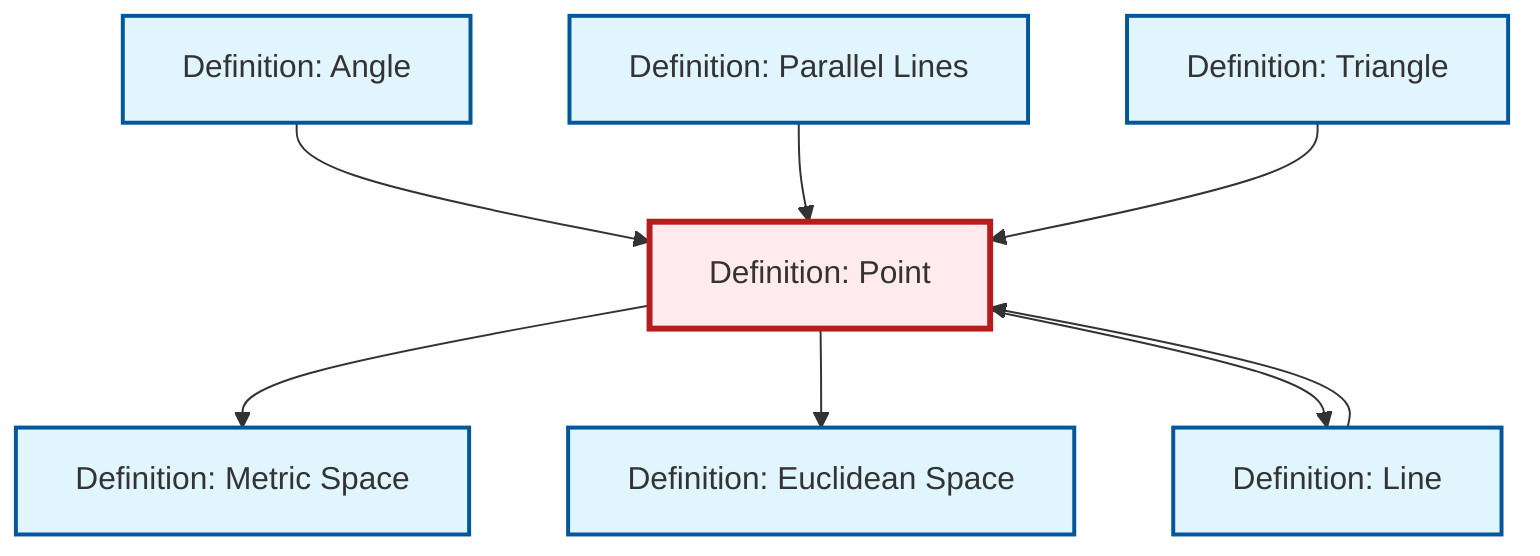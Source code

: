 graph TD
    classDef definition fill:#e1f5fe,stroke:#01579b,stroke-width:2px
    classDef theorem fill:#f3e5f5,stroke:#4a148c,stroke-width:2px
    classDef axiom fill:#fff3e0,stroke:#e65100,stroke-width:2px
    classDef example fill:#e8f5e9,stroke:#1b5e20,stroke-width:2px
    classDef current fill:#ffebee,stroke:#b71c1c,stroke-width:3px
    def-triangle["Definition: Triangle"]:::definition
    def-point["Definition: Point"]:::definition
    def-metric-space["Definition: Metric Space"]:::definition
    def-line["Definition: Line"]:::definition
    def-parallel["Definition: Parallel Lines"]:::definition
    def-euclidean-space["Definition: Euclidean Space"]:::definition
    def-angle["Definition: Angle"]:::definition
    def-point --> def-metric-space
    def-line --> def-point
    def-point --> def-euclidean-space
    def-angle --> def-point
    def-parallel --> def-point
    def-triangle --> def-point
    def-point --> def-line
    class def-point current